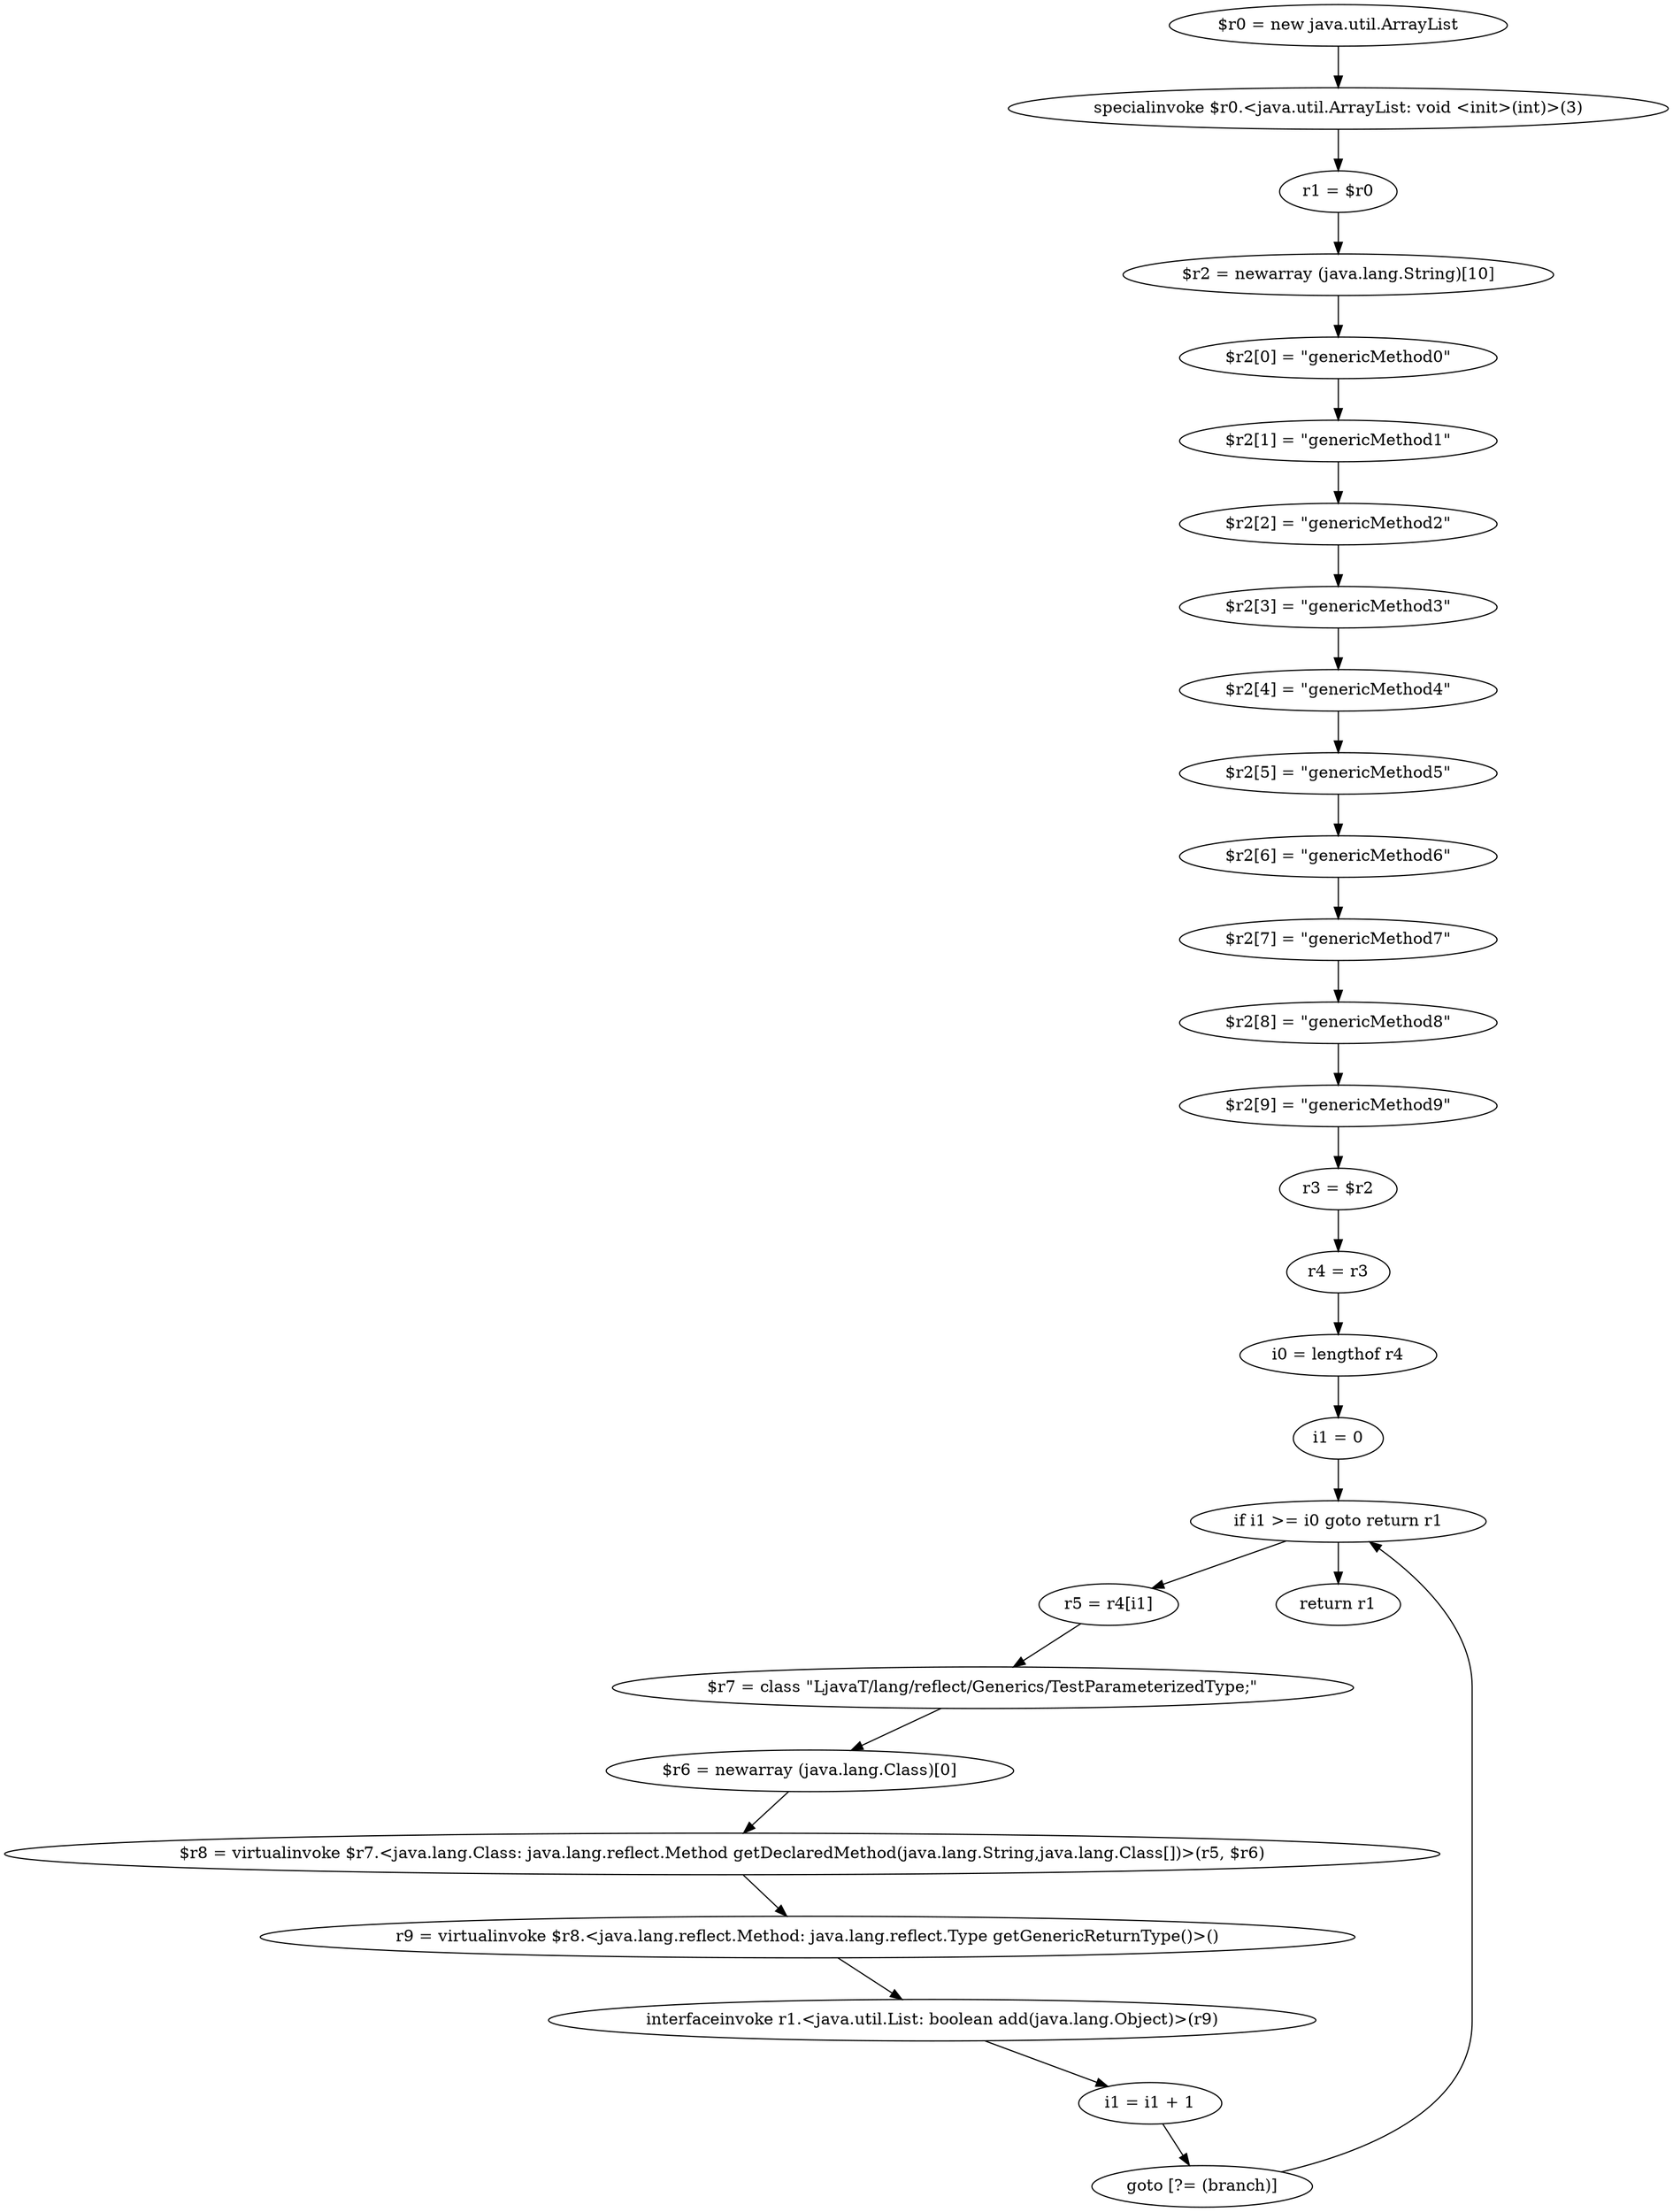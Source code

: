 digraph "unitGraph" {
    "$r0 = new java.util.ArrayList"
    "specialinvoke $r0.<java.util.ArrayList: void <init>(int)>(3)"
    "r1 = $r0"
    "$r2 = newarray (java.lang.String)[10]"
    "$r2[0] = \"genericMethod0\""
    "$r2[1] = \"genericMethod1\""
    "$r2[2] = \"genericMethod2\""
    "$r2[3] = \"genericMethod3\""
    "$r2[4] = \"genericMethod4\""
    "$r2[5] = \"genericMethod5\""
    "$r2[6] = \"genericMethod6\""
    "$r2[7] = \"genericMethod7\""
    "$r2[8] = \"genericMethod8\""
    "$r2[9] = \"genericMethod9\""
    "r3 = $r2"
    "r4 = r3"
    "i0 = lengthof r4"
    "i1 = 0"
    "if i1 >= i0 goto return r1"
    "r5 = r4[i1]"
    "$r7 = class \"LjavaT/lang/reflect/Generics/TestParameterizedType;\""
    "$r6 = newarray (java.lang.Class)[0]"
    "$r8 = virtualinvoke $r7.<java.lang.Class: java.lang.reflect.Method getDeclaredMethod(java.lang.String,java.lang.Class[])>(r5, $r6)"
    "r9 = virtualinvoke $r8.<java.lang.reflect.Method: java.lang.reflect.Type getGenericReturnType()>()"
    "interfaceinvoke r1.<java.util.List: boolean add(java.lang.Object)>(r9)"
    "i1 = i1 + 1"
    "goto [?= (branch)]"
    "return r1"
    "$r0 = new java.util.ArrayList"->"specialinvoke $r0.<java.util.ArrayList: void <init>(int)>(3)";
    "specialinvoke $r0.<java.util.ArrayList: void <init>(int)>(3)"->"r1 = $r0";
    "r1 = $r0"->"$r2 = newarray (java.lang.String)[10]";
    "$r2 = newarray (java.lang.String)[10]"->"$r2[0] = \"genericMethod0\"";
    "$r2[0] = \"genericMethod0\""->"$r2[1] = \"genericMethod1\"";
    "$r2[1] = \"genericMethod1\""->"$r2[2] = \"genericMethod2\"";
    "$r2[2] = \"genericMethod2\""->"$r2[3] = \"genericMethod3\"";
    "$r2[3] = \"genericMethod3\""->"$r2[4] = \"genericMethod4\"";
    "$r2[4] = \"genericMethod4\""->"$r2[5] = \"genericMethod5\"";
    "$r2[5] = \"genericMethod5\""->"$r2[6] = \"genericMethod6\"";
    "$r2[6] = \"genericMethod6\""->"$r2[7] = \"genericMethod7\"";
    "$r2[7] = \"genericMethod7\""->"$r2[8] = \"genericMethod8\"";
    "$r2[8] = \"genericMethod8\""->"$r2[9] = \"genericMethod9\"";
    "$r2[9] = \"genericMethod9\""->"r3 = $r2";
    "r3 = $r2"->"r4 = r3";
    "r4 = r3"->"i0 = lengthof r4";
    "i0 = lengthof r4"->"i1 = 0";
    "i1 = 0"->"if i1 >= i0 goto return r1";
    "if i1 >= i0 goto return r1"->"r5 = r4[i1]";
    "if i1 >= i0 goto return r1"->"return r1";
    "r5 = r4[i1]"->"$r7 = class \"LjavaT/lang/reflect/Generics/TestParameterizedType;\"";
    "$r7 = class \"LjavaT/lang/reflect/Generics/TestParameterizedType;\""->"$r6 = newarray (java.lang.Class)[0]";
    "$r6 = newarray (java.lang.Class)[0]"->"$r8 = virtualinvoke $r7.<java.lang.Class: java.lang.reflect.Method getDeclaredMethod(java.lang.String,java.lang.Class[])>(r5, $r6)";
    "$r8 = virtualinvoke $r7.<java.lang.Class: java.lang.reflect.Method getDeclaredMethod(java.lang.String,java.lang.Class[])>(r5, $r6)"->"r9 = virtualinvoke $r8.<java.lang.reflect.Method: java.lang.reflect.Type getGenericReturnType()>()";
    "r9 = virtualinvoke $r8.<java.lang.reflect.Method: java.lang.reflect.Type getGenericReturnType()>()"->"interfaceinvoke r1.<java.util.List: boolean add(java.lang.Object)>(r9)";
    "interfaceinvoke r1.<java.util.List: boolean add(java.lang.Object)>(r9)"->"i1 = i1 + 1";
    "i1 = i1 + 1"->"goto [?= (branch)]";
    "goto [?= (branch)]"->"if i1 >= i0 goto return r1";
}
